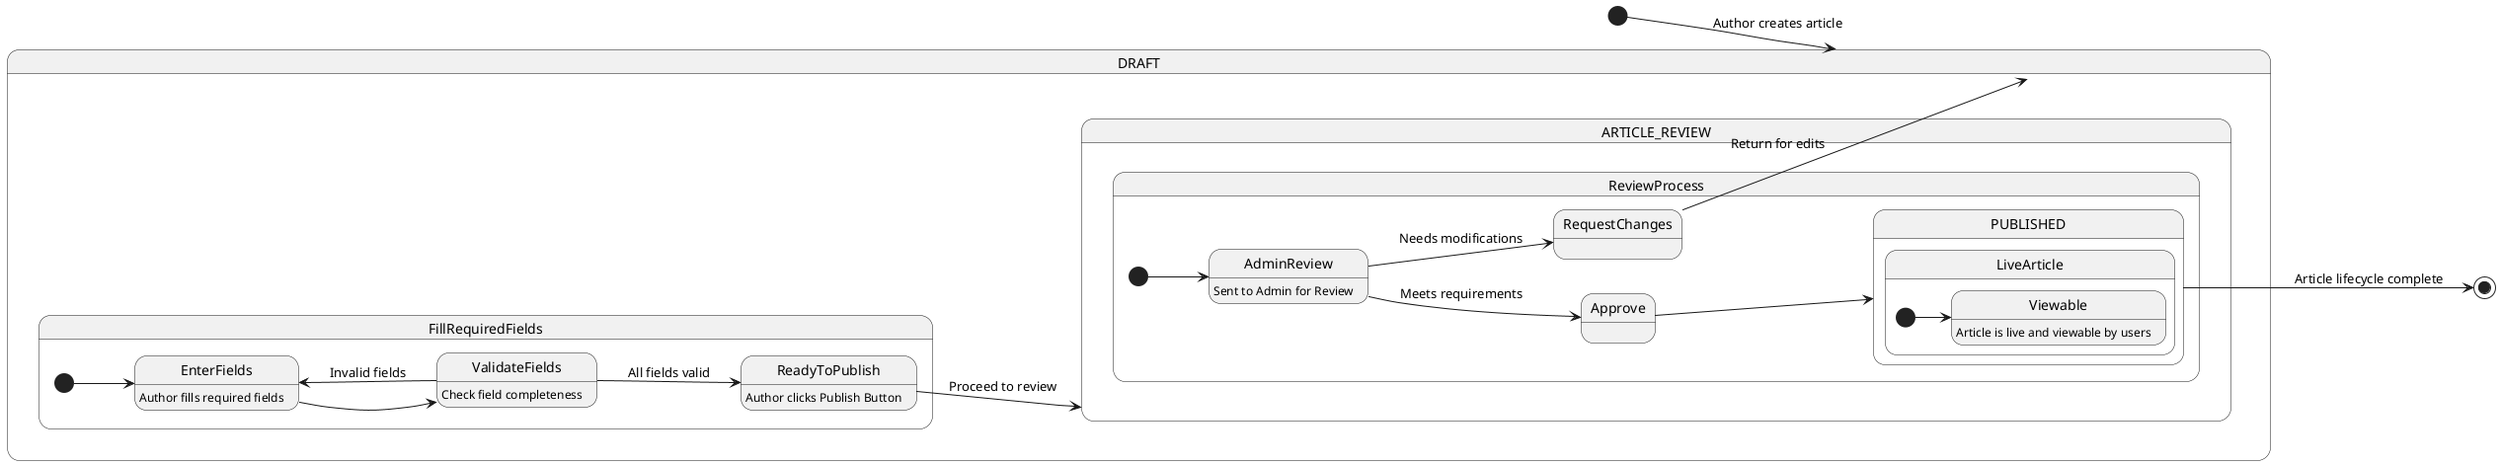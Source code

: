 @startuml
left to right direction
[*] --> DRAFT : Author creates article

state DRAFT {
    state FillRequiredFields {
        [*] --> EnterFields
        EnterFields : Author fills required fields
        EnterFields --> ValidateFields
        ValidateFields : Check field completeness
        ValidateFields --> ReadyToPublish : All fields valid
        ValidateFields --> EnterFields : Invalid fields
    }
    ReadyToPublish : Author clicks Publish Button
    ReadyToPublish --> ARTICLE_REVIEW : Proceed to review
}

state ARTICLE_REVIEW {
    state ReviewProcess {
        [*] --> AdminReview
        AdminReview : Sent to Admin for Review
        AdminReview --> RequestChanges : Needs modifications
        AdminReview --> Approve : Meets requirements
        RequestChanges --> DRAFT : Return for edits
        Approve --> PUBLISHED
    }
}

state PUBLISHED {
    state LiveArticle {
        [*] --> Viewable
        Viewable : Article is live and viewable by users
    }
}

PUBLISHED --> [*] : Article lifecycle complete
@enduml